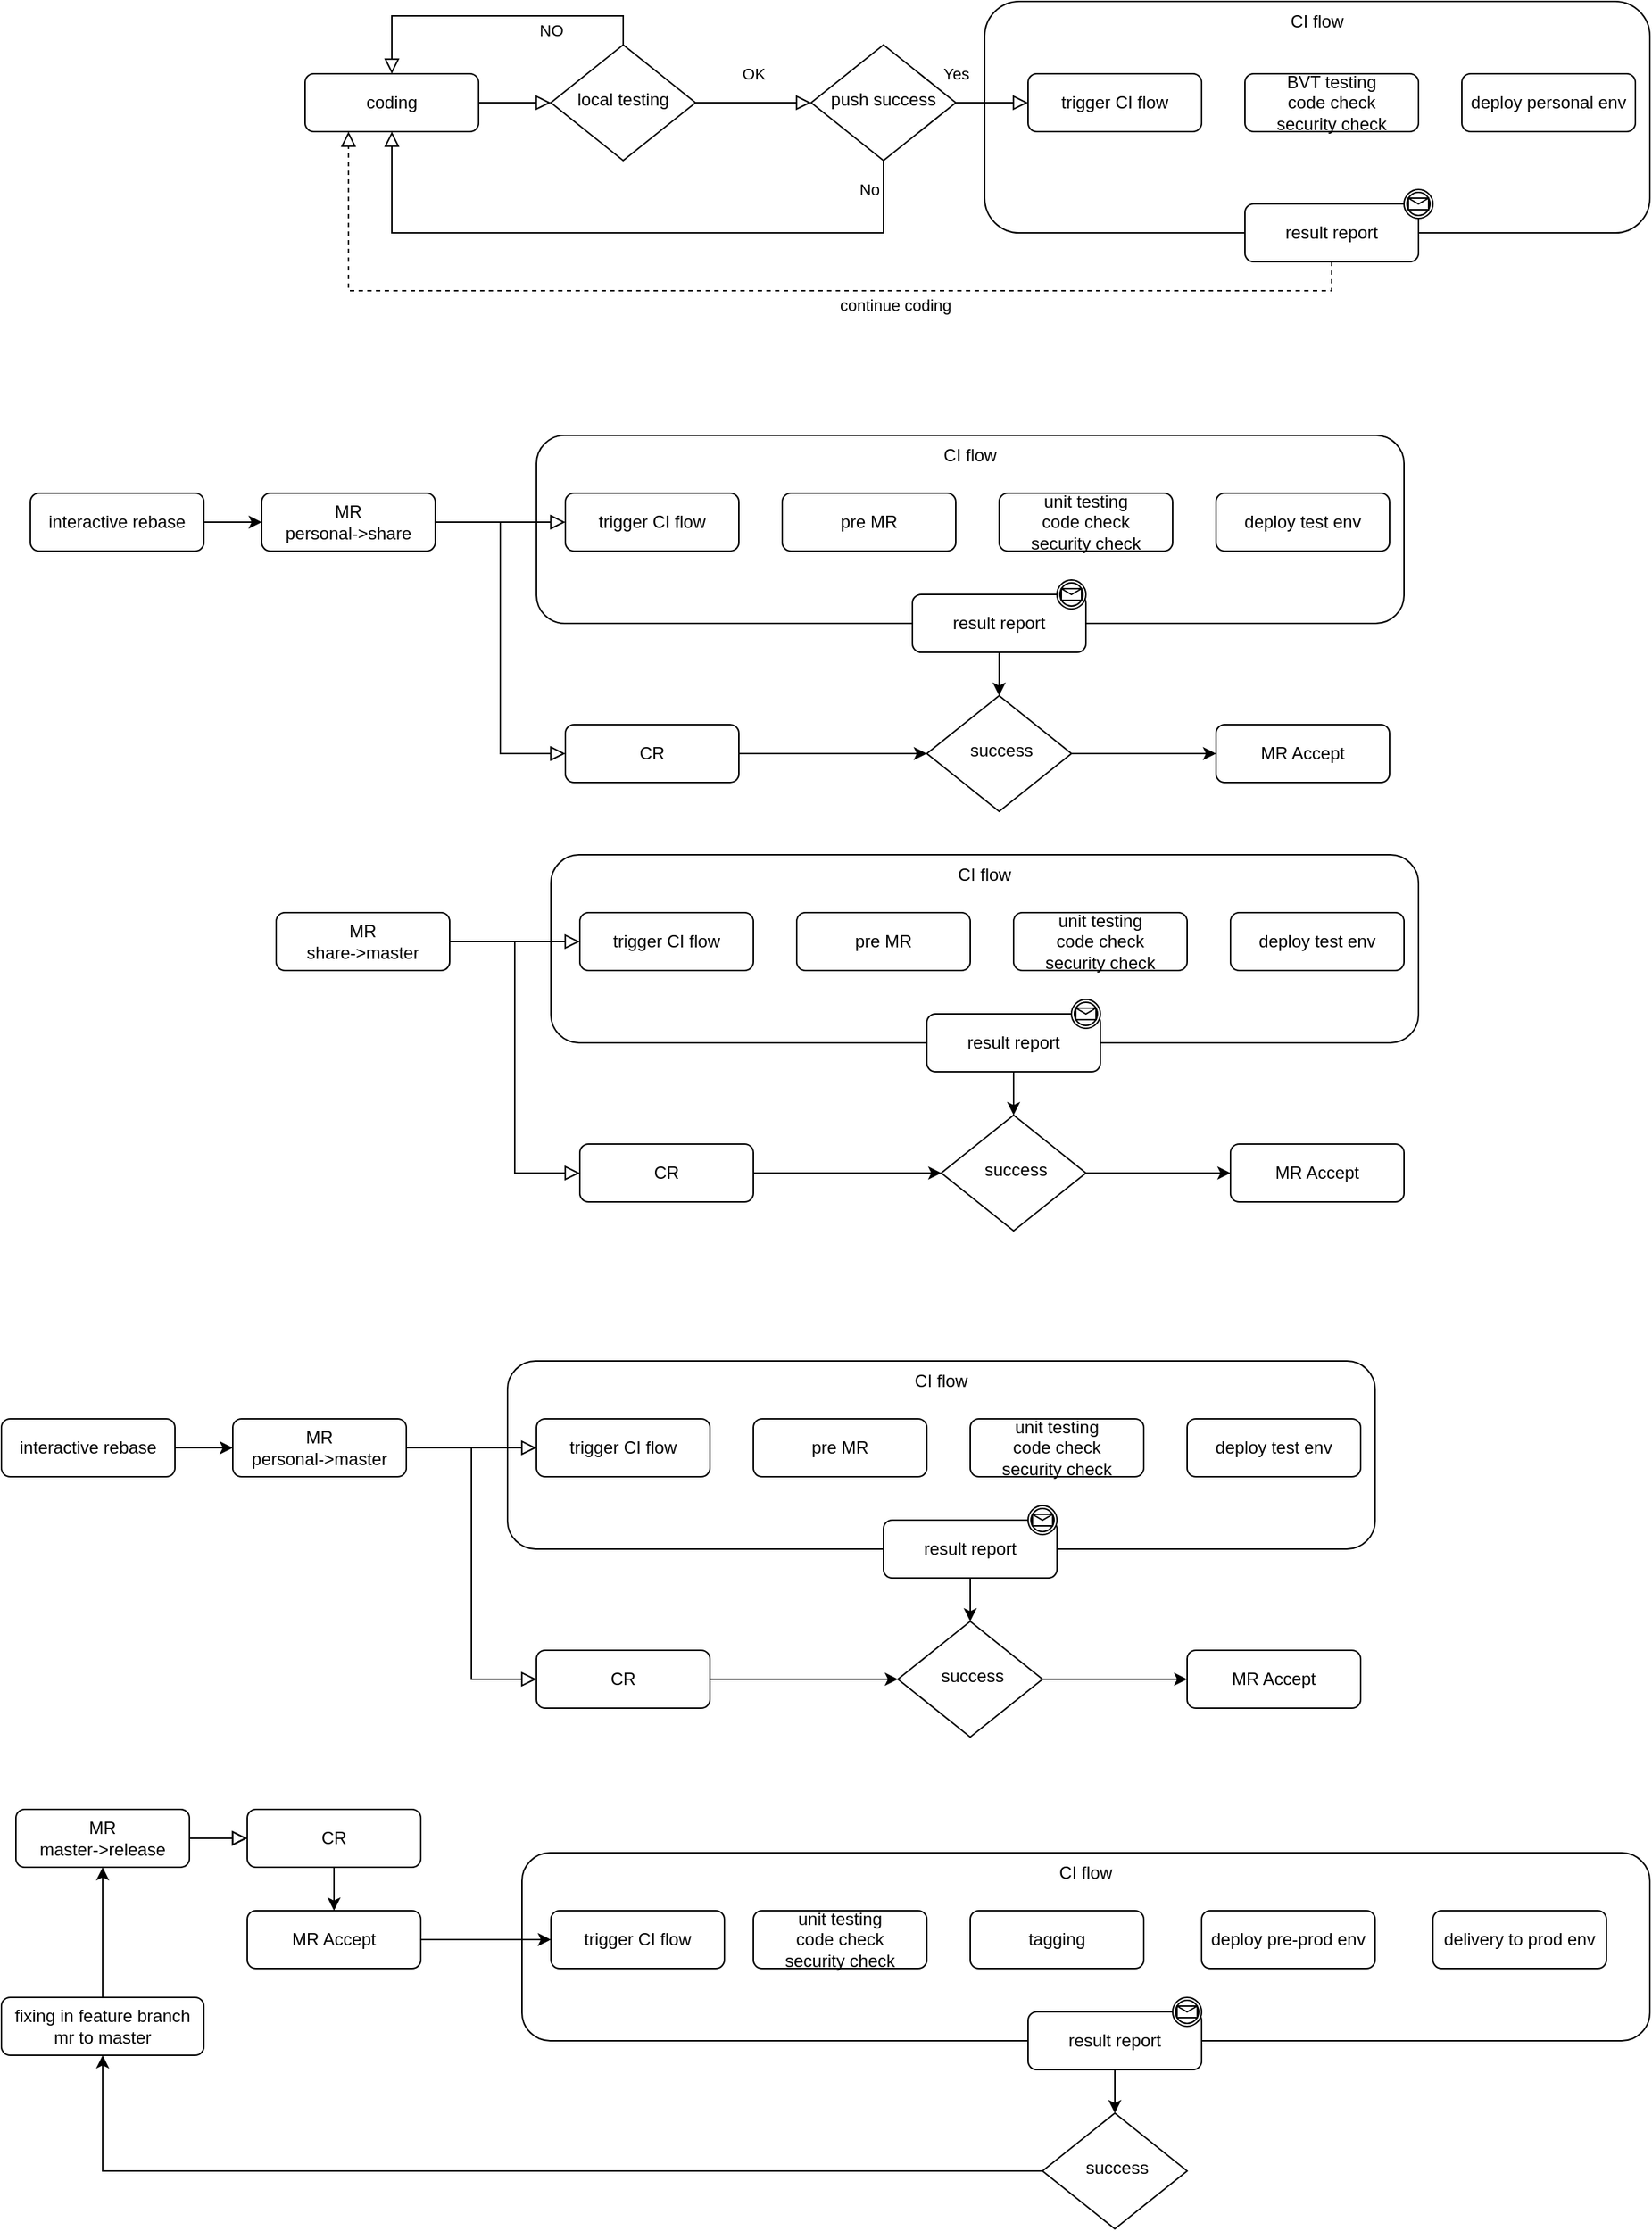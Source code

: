 <mxfile version="13.1.1" type="github" pages="2">
  <diagram id="C5RBs43oDa-KdzZeNtuy" name="Page-1">
    <mxGraphModel dx="2505" dy="872" grid="1" gridSize="10" guides="1" tooltips="1" connect="1" arrows="1" fold="1" page="1" pageScale="1" pageWidth="827" pageHeight="1169" math="0" shadow="0">
      <root>
        <mxCell id="WIyWlLk6GJQsqaUBKTNV-0" />
        <mxCell id="WIyWlLk6GJQsqaUBKTNV-1" parent="WIyWlLk6GJQsqaUBKTNV-0" />
        <mxCell id="t_nzQwryD62VC4QIRHLn-67" value="CI flow" style="html=1;whiteSpace=wrap;rounded=1;dropTarget=0;gradientColor=none;fillColor=none;verticalAlign=top;" vertex="1" parent="WIyWlLk6GJQsqaUBKTNV-1">
          <mxGeometry x="-30" y="1540" width="780" height="130" as="geometry" />
        </mxCell>
        <mxCell id="EYCDA7WUK3Sq9LTmLMJ8-7" value="continue coding" style="edgeStyle=orthogonalEdgeStyle;rounded=0;html=1;jettySize=auto;orthogonalLoop=1;fontSize=11;endArrow=block;endFill=0;endSize=8;strokeWidth=1;shadow=0;labelBackgroundColor=none;entryX=0.25;entryY=1;entryDx=0;entryDy=0;exitX=0.5;exitY=1;exitDx=0;exitDy=0;dashed=1;" parent="WIyWlLk6GJQsqaUBKTNV-1" source="EYCDA7WUK3Sq9LTmLMJ8-6" target="WIyWlLk6GJQsqaUBKTNV-3" edge="1">
          <mxGeometry x="-0.205" y="10" relative="1" as="geometry">
            <mxPoint as="offset" />
            <mxPoint x="50" y="300" as="sourcePoint" />
            <mxPoint x="-110" y="320" as="targetPoint" />
            <Array as="points">
              <mxPoint x="530" y="460" />
              <mxPoint x="-150" y="460" />
            </Array>
          </mxGeometry>
        </mxCell>
        <mxCell id="EYCDA7WUK3Sq9LTmLMJ8-3" value="CI flow" style="html=1;whiteSpace=wrap;rounded=1;dropTarget=0;gradientColor=none;fillColor=none;verticalAlign=top;" parent="WIyWlLk6GJQsqaUBKTNV-1" vertex="1">
          <mxGeometry x="290" y="260" width="460" height="160" as="geometry" />
        </mxCell>
        <mxCell id="WIyWlLk6GJQsqaUBKTNV-2" value="" style="rounded=0;html=1;jettySize=auto;orthogonalLoop=1;fontSize=11;endArrow=block;endFill=0;endSize=8;strokeWidth=1;shadow=0;labelBackgroundColor=none;edgeStyle=orthogonalEdgeStyle;" parent="WIyWlLk6GJQsqaUBKTNV-1" source="WIyWlLk6GJQsqaUBKTNV-3" target="WIyWlLk6GJQsqaUBKTNV-6" edge="1">
          <mxGeometry relative="1" as="geometry" />
        </mxCell>
        <mxCell id="WIyWlLk6GJQsqaUBKTNV-3" value="coding" style="rounded=1;whiteSpace=wrap;html=1;fontSize=12;glass=0;strokeWidth=1;shadow=0;" parent="WIyWlLk6GJQsqaUBKTNV-1" vertex="1">
          <mxGeometry x="-180" y="310" width="120" height="40" as="geometry" />
        </mxCell>
        <mxCell id="WIyWlLk6GJQsqaUBKTNV-4" value="OK" style="rounded=0;html=1;jettySize=auto;orthogonalLoop=1;fontSize=11;endArrow=block;endFill=0;endSize=8;strokeWidth=1;shadow=0;labelBackgroundColor=none;edgeStyle=orthogonalEdgeStyle;" parent="WIyWlLk6GJQsqaUBKTNV-1" source="WIyWlLk6GJQsqaUBKTNV-6" target="WIyWlLk6GJQsqaUBKTNV-10" edge="1">
          <mxGeometry y="20" relative="1" as="geometry">
            <mxPoint as="offset" />
          </mxGeometry>
        </mxCell>
        <mxCell id="WIyWlLk6GJQsqaUBKTNV-5" value="NO" style="edgeStyle=orthogonalEdgeStyle;rounded=0;html=1;jettySize=auto;orthogonalLoop=1;fontSize=11;endArrow=block;endFill=0;endSize=8;strokeWidth=1;shadow=0;labelBackgroundColor=none;entryX=0.5;entryY=0;entryDx=0;entryDy=0;exitX=0.5;exitY=0;exitDx=0;exitDy=0;" parent="WIyWlLk6GJQsqaUBKTNV-1" source="WIyWlLk6GJQsqaUBKTNV-6" target="WIyWlLk6GJQsqaUBKTNV-3" edge="1">
          <mxGeometry x="-0.364" y="10" relative="1" as="geometry">
            <mxPoint as="offset" />
            <mxPoint x="340" y="210" as="targetPoint" />
            <Array as="points">
              <mxPoint x="40" y="270" />
              <mxPoint x="-120" y="270" />
            </Array>
          </mxGeometry>
        </mxCell>
        <mxCell id="WIyWlLk6GJQsqaUBKTNV-6" value="local testing" style="rhombus;whiteSpace=wrap;html=1;shadow=0;fontFamily=Helvetica;fontSize=12;align=center;strokeWidth=1;spacing=6;spacingTop=-4;" parent="WIyWlLk6GJQsqaUBKTNV-1" vertex="1">
          <mxGeometry x="-10" y="290" width="100" height="80" as="geometry" />
        </mxCell>
        <mxCell id="WIyWlLk6GJQsqaUBKTNV-8" value="No" style="rounded=0;html=1;jettySize=auto;orthogonalLoop=1;fontSize=11;endArrow=block;endFill=0;endSize=8;strokeWidth=1;shadow=0;labelBackgroundColor=none;edgeStyle=orthogonalEdgeStyle;" parent="WIyWlLk6GJQsqaUBKTNV-1" source="WIyWlLk6GJQsqaUBKTNV-10" edge="1">
          <mxGeometry x="-0.913" y="-10" relative="1" as="geometry">
            <mxPoint as="offset" />
            <mxPoint x="-120" y="350" as="targetPoint" />
            <Array as="points">
              <mxPoint x="220" y="420" />
              <mxPoint x="-120" y="420" />
            </Array>
          </mxGeometry>
        </mxCell>
        <mxCell id="WIyWlLk6GJQsqaUBKTNV-9" value="Yes" style="edgeStyle=orthogonalEdgeStyle;rounded=0;html=1;jettySize=auto;orthogonalLoop=1;fontSize=11;endArrow=block;endFill=0;endSize=8;strokeWidth=1;shadow=0;labelBackgroundColor=none;" parent="WIyWlLk6GJQsqaUBKTNV-1" source="WIyWlLk6GJQsqaUBKTNV-10" target="WIyWlLk6GJQsqaUBKTNV-12" edge="1">
          <mxGeometry x="-1" y="20" relative="1" as="geometry">
            <mxPoint as="offset" />
          </mxGeometry>
        </mxCell>
        <mxCell id="WIyWlLk6GJQsqaUBKTNV-10" value="push success" style="rhombus;whiteSpace=wrap;html=1;shadow=0;fontFamily=Helvetica;fontSize=12;align=center;strokeWidth=1;spacing=6;spacingTop=-4;" parent="WIyWlLk6GJQsqaUBKTNV-1" vertex="1">
          <mxGeometry x="170" y="290" width="100" height="80" as="geometry" />
        </mxCell>
        <mxCell id="WIyWlLk6GJQsqaUBKTNV-12" value="trigger CI flow" style="rounded=1;whiteSpace=wrap;html=1;fontSize=12;glass=0;strokeWidth=1;shadow=0;" parent="WIyWlLk6GJQsqaUBKTNV-1" vertex="1">
          <mxGeometry x="320" y="310" width="120" height="40" as="geometry" />
        </mxCell>
        <mxCell id="EYCDA7WUK3Sq9LTmLMJ8-1" value="BVT testing&lt;br&gt;code check&lt;br&gt;security check" style="rounded=1;whiteSpace=wrap;html=1;fontSize=12;glass=0;strokeWidth=1;shadow=0;" parent="WIyWlLk6GJQsqaUBKTNV-1" vertex="1">
          <mxGeometry x="470" y="310" width="120" height="40" as="geometry" />
        </mxCell>
        <mxCell id="EYCDA7WUK3Sq9LTmLMJ8-2" value="deploy personal env" style="rounded=1;whiteSpace=wrap;html=1;fontSize=12;glass=0;strokeWidth=1;shadow=0;" parent="WIyWlLk6GJQsqaUBKTNV-1" vertex="1">
          <mxGeometry x="620" y="310" width="120" height="40" as="geometry" />
        </mxCell>
        <mxCell id="EYCDA7WUK3Sq9LTmLMJ8-6" value="result report" style="rounded=1;whiteSpace=wrap;html=1;fontSize=12;glass=0;strokeWidth=1;shadow=0;" parent="WIyWlLk6GJQsqaUBKTNV-1" vertex="1">
          <mxGeometry x="470" y="400" width="120" height="40" as="geometry" />
        </mxCell>
        <mxCell id="t_nzQwryD62VC4QIRHLn-0" value="MR&lt;br&gt;personal-&amp;gt;master" style="rounded=1;whiteSpace=wrap;html=1;fontSize=12;glass=0;strokeWidth=1;shadow=0;" vertex="1" parent="WIyWlLk6GJQsqaUBKTNV-1">
          <mxGeometry x="-230" y="1240" width="120" height="40" as="geometry" />
        </mxCell>
        <mxCell id="t_nzQwryD62VC4QIRHLn-42" style="edgeStyle=orthogonalEdgeStyle;rounded=0;orthogonalLoop=1;jettySize=auto;html=1;" edge="1" parent="WIyWlLk6GJQsqaUBKTNV-1" source="t_nzQwryD62VC4QIRHLn-1" target="t_nzQwryD62VC4QIRHLn-39">
          <mxGeometry relative="1" as="geometry" />
        </mxCell>
        <mxCell id="t_nzQwryD62VC4QIRHLn-1" value="CR" style="rounded=1;whiteSpace=wrap;html=1;fontSize=12;glass=0;strokeWidth=1;shadow=0;" vertex="1" parent="WIyWlLk6GJQsqaUBKTNV-1">
          <mxGeometry x="-20" y="1400" width="120" height="40" as="geometry" />
        </mxCell>
        <mxCell id="t_nzQwryD62VC4QIRHLn-2" value="trigger CI flow" style="rounded=1;whiteSpace=wrap;html=1;fontSize=12;glass=0;strokeWidth=1;shadow=0;" vertex="1" parent="WIyWlLk6GJQsqaUBKTNV-1">
          <mxGeometry x="-20" y="1240" width="120" height="40" as="geometry" />
        </mxCell>
        <mxCell id="t_nzQwryD62VC4QIRHLn-3" value="pre MR" style="rounded=1;whiteSpace=wrap;html=1;fontSize=12;glass=0;strokeWidth=1;shadow=0;" vertex="1" parent="WIyWlLk6GJQsqaUBKTNV-1">
          <mxGeometry x="130" y="1240" width="120" height="40" as="geometry" />
        </mxCell>
        <mxCell id="t_nzQwryD62VC4QIRHLn-4" value="unit testing&lt;br&gt;code check&lt;br&gt;security check" style="rounded=1;whiteSpace=wrap;html=1;fontSize=12;glass=0;strokeWidth=1;shadow=0;" vertex="1" parent="WIyWlLk6GJQsqaUBKTNV-1">
          <mxGeometry x="280" y="1240" width="120" height="40" as="geometry" />
        </mxCell>
        <mxCell id="t_nzQwryD62VC4QIRHLn-5" value="deploy test env" style="rounded=1;whiteSpace=wrap;html=1;fontSize=12;glass=0;strokeWidth=1;shadow=0;" vertex="1" parent="WIyWlLk6GJQsqaUBKTNV-1">
          <mxGeometry x="430" y="1240" width="120" height="40" as="geometry" />
        </mxCell>
        <mxCell id="t_nzQwryD62VC4QIRHLn-7" value="CI flow" style="html=1;whiteSpace=wrap;rounded=1;dropTarget=0;gradientColor=none;fillColor=none;verticalAlign=top;" vertex="1" parent="WIyWlLk6GJQsqaUBKTNV-1">
          <mxGeometry x="-40" y="1200" width="600" height="130" as="geometry" />
        </mxCell>
        <mxCell id="t_nzQwryD62VC4QIRHLn-43" style="edgeStyle=orthogonalEdgeStyle;rounded=0;orthogonalLoop=1;jettySize=auto;html=1;" edge="1" parent="WIyWlLk6GJQsqaUBKTNV-1" source="t_nzQwryD62VC4QIRHLn-6" target="t_nzQwryD62VC4QIRHLn-39">
          <mxGeometry relative="1" as="geometry" />
        </mxCell>
        <mxCell id="t_nzQwryD62VC4QIRHLn-6" value="result report" style="rounded=1;whiteSpace=wrap;html=1;fontSize=12;glass=0;strokeWidth=1;shadow=0;" vertex="1" parent="WIyWlLk6GJQsqaUBKTNV-1">
          <mxGeometry x="220" y="1310" width="120" height="40" as="geometry" />
        </mxCell>
        <mxCell id="t_nzQwryD62VC4QIRHLn-9" value="" style="rounded=0;html=1;jettySize=auto;orthogonalLoop=1;fontSize=11;endArrow=block;endFill=0;endSize=8;strokeWidth=1;shadow=0;labelBackgroundColor=none;edgeStyle=orthogonalEdgeStyle;entryX=0;entryY=0.5;entryDx=0;entryDy=0;exitX=1;exitY=0.5;exitDx=0;exitDy=0;" edge="1" parent="WIyWlLk6GJQsqaUBKTNV-1" source="t_nzQwryD62VC4QIRHLn-0" target="t_nzQwryD62VC4QIRHLn-1">
          <mxGeometry relative="1" as="geometry">
            <mxPoint x="-50" y="950" as="sourcePoint" />
            <mxPoint y="950" as="targetPoint" />
          </mxGeometry>
        </mxCell>
        <mxCell id="t_nzQwryD62VC4QIRHLn-10" value="" style="rounded=0;html=1;jettySize=auto;orthogonalLoop=1;fontSize=11;endArrow=block;endFill=0;endSize=8;strokeWidth=1;shadow=0;labelBackgroundColor=none;edgeStyle=orthogonalEdgeStyle;exitX=1;exitY=0.5;exitDx=0;exitDy=0;" edge="1" parent="WIyWlLk6GJQsqaUBKTNV-1" source="t_nzQwryD62VC4QIRHLn-0">
          <mxGeometry relative="1" as="geometry">
            <mxPoint x="-100" y="1270" as="sourcePoint" />
            <mxPoint x="-20" y="1260" as="targetPoint" />
          </mxGeometry>
        </mxCell>
        <mxCell id="t_nzQwryD62VC4QIRHLn-12" value="" style="shape=mxgraph.bpmn.shape;html=1;verticalLabelPosition=bottom;labelBackgroundColor=#ffffff;verticalAlign=top;align=center;perimeter=ellipsePerimeter;outlineConnect=0;outline=catching;symbol=message;" vertex="1" parent="WIyWlLk6GJQsqaUBKTNV-1">
          <mxGeometry x="580" y="390" width="20" height="20" as="geometry" />
        </mxCell>
        <mxCell id="t_nzQwryD62VC4QIRHLn-13" value="" style="shape=mxgraph.bpmn.shape;html=1;verticalLabelPosition=bottom;labelBackgroundColor=#ffffff;verticalAlign=top;align=center;perimeter=ellipsePerimeter;outlineConnect=0;outline=catching;symbol=message;" vertex="1" parent="WIyWlLk6GJQsqaUBKTNV-1">
          <mxGeometry x="320" y="1300" width="20" height="20" as="geometry" />
        </mxCell>
        <mxCell id="t_nzQwryD62VC4QIRHLn-38" value="MR Accept" style="rounded=1;whiteSpace=wrap;html=1;fontSize=12;glass=0;strokeWidth=1;shadow=0;" vertex="1" parent="WIyWlLk6GJQsqaUBKTNV-1">
          <mxGeometry x="430" y="1400" width="120" height="40" as="geometry" />
        </mxCell>
        <mxCell id="t_nzQwryD62VC4QIRHLn-41" value="" style="edgeStyle=orthogonalEdgeStyle;rounded=0;orthogonalLoop=1;jettySize=auto;html=1;entryX=0;entryY=0.5;entryDx=0;entryDy=0;" edge="1" parent="WIyWlLk6GJQsqaUBKTNV-1" source="t_nzQwryD62VC4QIRHLn-39" target="t_nzQwryD62VC4QIRHLn-38">
          <mxGeometry relative="1" as="geometry">
            <mxPoint x="150" y="1420" as="targetPoint" />
          </mxGeometry>
        </mxCell>
        <mxCell id="t_nzQwryD62VC4QIRHLn-39" value="&amp;nbsp;success" style="rhombus;whiteSpace=wrap;html=1;shadow=0;fontFamily=Helvetica;fontSize=12;align=center;strokeWidth=1;spacing=6;spacingTop=-4;" vertex="1" parent="WIyWlLk6GJQsqaUBKTNV-1">
          <mxGeometry x="230" y="1380" width="100" height="80" as="geometry" />
        </mxCell>
        <mxCell id="t_nzQwryD62VC4QIRHLn-60" value="MR&lt;br&gt;master-&amp;gt;release" style="rounded=1;whiteSpace=wrap;html=1;fontSize=12;glass=0;strokeWidth=1;shadow=0;" vertex="1" parent="WIyWlLk6GJQsqaUBKTNV-1">
          <mxGeometry x="-380" y="1510" width="120" height="40" as="geometry" />
        </mxCell>
        <mxCell id="t_nzQwryD62VC4QIRHLn-63" value="trigger CI flow" style="rounded=1;whiteSpace=wrap;html=1;fontSize=12;glass=0;strokeWidth=1;shadow=0;" vertex="1" parent="WIyWlLk6GJQsqaUBKTNV-1">
          <mxGeometry x="-10" y="1580" width="120" height="40" as="geometry" />
        </mxCell>
        <mxCell id="t_nzQwryD62VC4QIRHLn-65" value="unit testing&lt;br&gt;code check&lt;br&gt;security check" style="rounded=1;whiteSpace=wrap;html=1;fontSize=12;glass=0;strokeWidth=1;shadow=0;" vertex="1" parent="WIyWlLk6GJQsqaUBKTNV-1">
          <mxGeometry x="130" y="1580" width="120" height="40" as="geometry" />
        </mxCell>
        <mxCell id="t_nzQwryD62VC4QIRHLn-66" value="deploy pre-prod env" style="rounded=1;whiteSpace=wrap;html=1;fontSize=12;glass=0;strokeWidth=1;shadow=0;" vertex="1" parent="WIyWlLk6GJQsqaUBKTNV-1">
          <mxGeometry x="440" y="1580" width="120" height="40" as="geometry" />
        </mxCell>
        <mxCell id="t_nzQwryD62VC4QIRHLn-68" style="edgeStyle=orthogonalEdgeStyle;rounded=0;orthogonalLoop=1;jettySize=auto;html=1;" edge="1" parent="WIyWlLk6GJQsqaUBKTNV-1" source="t_nzQwryD62VC4QIRHLn-69" target="t_nzQwryD62VC4QIRHLn-75">
          <mxGeometry relative="1" as="geometry" />
        </mxCell>
        <mxCell id="t_nzQwryD62VC4QIRHLn-69" value="result report" style="rounded=1;whiteSpace=wrap;html=1;fontSize=12;glass=0;strokeWidth=1;shadow=0;" vertex="1" parent="WIyWlLk6GJQsqaUBKTNV-1">
          <mxGeometry x="320" y="1650" width="120" height="40" as="geometry" />
        </mxCell>
        <mxCell id="t_nzQwryD62VC4QIRHLn-70" value="" style="rounded=0;html=1;jettySize=auto;orthogonalLoop=1;fontSize=11;endArrow=block;endFill=0;endSize=8;strokeWidth=1;shadow=0;labelBackgroundColor=none;edgeStyle=orthogonalEdgeStyle;entryX=0;entryY=0.5;entryDx=0;entryDy=0;exitX=1;exitY=0.5;exitDx=0;exitDy=0;" edge="1" parent="WIyWlLk6GJQsqaUBKTNV-1" source="t_nzQwryD62VC4QIRHLn-60" target="t_nzQwryD62VC4QIRHLn-62">
          <mxGeometry relative="1" as="geometry">
            <mxPoint x="-30" y="1220" as="sourcePoint" />
            <mxPoint x="20" y="1220" as="targetPoint" />
          </mxGeometry>
        </mxCell>
        <mxCell id="t_nzQwryD62VC4QIRHLn-72" value="" style="shape=mxgraph.bpmn.shape;html=1;verticalLabelPosition=bottom;labelBackgroundColor=#ffffff;verticalAlign=top;align=center;perimeter=ellipsePerimeter;outlineConnect=0;outline=catching;symbol=message;" vertex="1" parent="WIyWlLk6GJQsqaUBKTNV-1">
          <mxGeometry x="420" y="1640" width="20" height="20" as="geometry" />
        </mxCell>
        <mxCell id="t_nzQwryD62VC4QIRHLn-81" style="edgeStyle=orthogonalEdgeStyle;rounded=0;orthogonalLoop=1;jettySize=auto;html=1;exitX=0;exitY=0.5;exitDx=0;exitDy=0;entryX=0.5;entryY=1;entryDx=0;entryDy=0;" edge="1" parent="WIyWlLk6GJQsqaUBKTNV-1" source="t_nzQwryD62VC4QIRHLn-75" target="t_nzQwryD62VC4QIRHLn-129">
          <mxGeometry relative="1" as="geometry">
            <mxPoint x="440" y="1760" as="targetPoint" />
          </mxGeometry>
        </mxCell>
        <mxCell id="t_nzQwryD62VC4QIRHLn-75" value="&amp;nbsp;success" style="rhombus;whiteSpace=wrap;html=1;shadow=0;fontFamily=Helvetica;fontSize=12;align=center;strokeWidth=1;spacing=6;spacingTop=-4;" vertex="1" parent="WIyWlLk6GJQsqaUBKTNV-1">
          <mxGeometry x="330" y="1720" width="100" height="80" as="geometry" />
        </mxCell>
        <mxCell id="t_nzQwryD62VC4QIRHLn-80" style="edgeStyle=orthogonalEdgeStyle;rounded=0;orthogonalLoop=1;jettySize=auto;html=1;" edge="1" parent="WIyWlLk6GJQsqaUBKTNV-1" source="t_nzQwryD62VC4QIRHLn-78" target="t_nzQwryD62VC4QIRHLn-0">
          <mxGeometry relative="1" as="geometry" />
        </mxCell>
        <mxCell id="t_nzQwryD62VC4QIRHLn-78" value="interactive rebase" style="rounded=1;whiteSpace=wrap;html=1;fontSize=12;glass=0;strokeWidth=1;shadow=0;" vertex="1" parent="WIyWlLk6GJQsqaUBKTNV-1">
          <mxGeometry x="-390" y="1240" width="120" height="40" as="geometry" />
        </mxCell>
        <mxCell id="t_nzQwryD62VC4QIRHLn-82" value="MR&lt;br&gt;personal-&amp;gt;share" style="rounded=1;whiteSpace=wrap;html=1;fontSize=12;glass=0;strokeWidth=1;shadow=0;" vertex="1" parent="WIyWlLk6GJQsqaUBKTNV-1">
          <mxGeometry x="-210" y="600" width="120" height="40" as="geometry" />
        </mxCell>
        <mxCell id="t_nzQwryD62VC4QIRHLn-83" style="edgeStyle=orthogonalEdgeStyle;rounded=0;orthogonalLoop=1;jettySize=auto;html=1;" edge="1" parent="WIyWlLk6GJQsqaUBKTNV-1" source="t_nzQwryD62VC4QIRHLn-84" target="t_nzQwryD62VC4QIRHLn-97">
          <mxGeometry relative="1" as="geometry" />
        </mxCell>
        <mxCell id="t_nzQwryD62VC4QIRHLn-84" value="CR" style="rounded=1;whiteSpace=wrap;html=1;fontSize=12;glass=0;strokeWidth=1;shadow=0;" vertex="1" parent="WIyWlLk6GJQsqaUBKTNV-1">
          <mxGeometry y="760" width="120" height="40" as="geometry" />
        </mxCell>
        <mxCell id="t_nzQwryD62VC4QIRHLn-85" value="trigger CI flow" style="rounded=1;whiteSpace=wrap;html=1;fontSize=12;glass=0;strokeWidth=1;shadow=0;" vertex="1" parent="WIyWlLk6GJQsqaUBKTNV-1">
          <mxGeometry y="600" width="120" height="40" as="geometry" />
        </mxCell>
        <mxCell id="t_nzQwryD62VC4QIRHLn-86" value="pre MR" style="rounded=1;whiteSpace=wrap;html=1;fontSize=12;glass=0;strokeWidth=1;shadow=0;" vertex="1" parent="WIyWlLk6GJQsqaUBKTNV-1">
          <mxGeometry x="150" y="600" width="120" height="40" as="geometry" />
        </mxCell>
        <mxCell id="t_nzQwryD62VC4QIRHLn-87" value="unit testing&lt;br&gt;code check&lt;br&gt;security check" style="rounded=1;whiteSpace=wrap;html=1;fontSize=12;glass=0;strokeWidth=1;shadow=0;" vertex="1" parent="WIyWlLk6GJQsqaUBKTNV-1">
          <mxGeometry x="300" y="600" width="120" height="40" as="geometry" />
        </mxCell>
        <mxCell id="t_nzQwryD62VC4QIRHLn-88" value="deploy test env" style="rounded=1;whiteSpace=wrap;html=1;fontSize=12;glass=0;strokeWidth=1;shadow=0;" vertex="1" parent="WIyWlLk6GJQsqaUBKTNV-1">
          <mxGeometry x="450" y="600" width="120" height="40" as="geometry" />
        </mxCell>
        <mxCell id="t_nzQwryD62VC4QIRHLn-89" value="CI flow" style="html=1;whiteSpace=wrap;rounded=1;dropTarget=0;gradientColor=none;fillColor=none;verticalAlign=top;" vertex="1" parent="WIyWlLk6GJQsqaUBKTNV-1">
          <mxGeometry x="-20" y="560" width="600" height="130" as="geometry" />
        </mxCell>
        <mxCell id="t_nzQwryD62VC4QIRHLn-90" style="edgeStyle=orthogonalEdgeStyle;rounded=0;orthogonalLoop=1;jettySize=auto;html=1;" edge="1" parent="WIyWlLk6GJQsqaUBKTNV-1" source="t_nzQwryD62VC4QIRHLn-91" target="t_nzQwryD62VC4QIRHLn-97">
          <mxGeometry relative="1" as="geometry" />
        </mxCell>
        <mxCell id="t_nzQwryD62VC4QIRHLn-91" value="result report" style="rounded=1;whiteSpace=wrap;html=1;fontSize=12;glass=0;strokeWidth=1;shadow=0;" vertex="1" parent="WIyWlLk6GJQsqaUBKTNV-1">
          <mxGeometry x="240" y="670" width="120" height="40" as="geometry" />
        </mxCell>
        <mxCell id="t_nzQwryD62VC4QIRHLn-92" value="" style="rounded=0;html=1;jettySize=auto;orthogonalLoop=1;fontSize=11;endArrow=block;endFill=0;endSize=8;strokeWidth=1;shadow=0;labelBackgroundColor=none;edgeStyle=orthogonalEdgeStyle;entryX=0;entryY=0.5;entryDx=0;entryDy=0;exitX=1;exitY=0.5;exitDx=0;exitDy=0;" edge="1" parent="WIyWlLk6GJQsqaUBKTNV-1" source="t_nzQwryD62VC4QIRHLn-82" target="t_nzQwryD62VC4QIRHLn-84">
          <mxGeometry relative="1" as="geometry">
            <mxPoint x="-30" y="310" as="sourcePoint" />
            <mxPoint x="20" y="310" as="targetPoint" />
          </mxGeometry>
        </mxCell>
        <mxCell id="t_nzQwryD62VC4QIRHLn-93" value="" style="rounded=0;html=1;jettySize=auto;orthogonalLoop=1;fontSize=11;endArrow=block;endFill=0;endSize=8;strokeWidth=1;shadow=0;labelBackgroundColor=none;edgeStyle=orthogonalEdgeStyle;exitX=1;exitY=0.5;exitDx=0;exitDy=0;" edge="1" parent="WIyWlLk6GJQsqaUBKTNV-1" source="t_nzQwryD62VC4QIRHLn-82">
          <mxGeometry relative="1" as="geometry">
            <mxPoint x="-80" y="630" as="sourcePoint" />
            <mxPoint y="620" as="targetPoint" />
          </mxGeometry>
        </mxCell>
        <mxCell id="t_nzQwryD62VC4QIRHLn-94" value="" style="shape=mxgraph.bpmn.shape;html=1;verticalLabelPosition=bottom;labelBackgroundColor=#ffffff;verticalAlign=top;align=center;perimeter=ellipsePerimeter;outlineConnect=0;outline=catching;symbol=message;" vertex="1" parent="WIyWlLk6GJQsqaUBKTNV-1">
          <mxGeometry x="340" y="660" width="20" height="20" as="geometry" />
        </mxCell>
        <mxCell id="t_nzQwryD62VC4QIRHLn-95" value="MR Accept" style="rounded=1;whiteSpace=wrap;html=1;fontSize=12;glass=0;strokeWidth=1;shadow=0;" vertex="1" parent="WIyWlLk6GJQsqaUBKTNV-1">
          <mxGeometry x="450" y="760" width="120" height="40" as="geometry" />
        </mxCell>
        <mxCell id="t_nzQwryD62VC4QIRHLn-96" value="" style="edgeStyle=orthogonalEdgeStyle;rounded=0;orthogonalLoop=1;jettySize=auto;html=1;entryX=0;entryY=0.5;entryDx=0;entryDy=0;" edge="1" parent="WIyWlLk6GJQsqaUBKTNV-1" source="t_nzQwryD62VC4QIRHLn-97" target="t_nzQwryD62VC4QIRHLn-95">
          <mxGeometry relative="1" as="geometry">
            <mxPoint x="170" y="780" as="targetPoint" />
          </mxGeometry>
        </mxCell>
        <mxCell id="t_nzQwryD62VC4QIRHLn-97" value="&amp;nbsp;success" style="rhombus;whiteSpace=wrap;html=1;shadow=0;fontFamily=Helvetica;fontSize=12;align=center;strokeWidth=1;spacing=6;spacingTop=-4;" vertex="1" parent="WIyWlLk6GJQsqaUBKTNV-1">
          <mxGeometry x="250" y="740" width="100" height="80" as="geometry" />
        </mxCell>
        <mxCell id="t_nzQwryD62VC4QIRHLn-98" style="edgeStyle=orthogonalEdgeStyle;rounded=0;orthogonalLoop=1;jettySize=auto;html=1;" edge="1" parent="WIyWlLk6GJQsqaUBKTNV-1" source="t_nzQwryD62VC4QIRHLn-99" target="t_nzQwryD62VC4QIRHLn-82">
          <mxGeometry relative="1" as="geometry" />
        </mxCell>
        <mxCell id="t_nzQwryD62VC4QIRHLn-99" value="interactive rebase" style="rounded=1;whiteSpace=wrap;html=1;fontSize=12;glass=0;strokeWidth=1;shadow=0;" vertex="1" parent="WIyWlLk6GJQsqaUBKTNV-1">
          <mxGeometry x="-370" y="600" width="120" height="40" as="geometry" />
        </mxCell>
        <mxCell id="t_nzQwryD62VC4QIRHLn-100" value="MR&lt;br&gt;share-&amp;gt;master" style="rounded=1;whiteSpace=wrap;html=1;fontSize=12;glass=0;strokeWidth=1;shadow=0;" vertex="1" parent="WIyWlLk6GJQsqaUBKTNV-1">
          <mxGeometry x="-200" y="890" width="120" height="40" as="geometry" />
        </mxCell>
        <mxCell id="t_nzQwryD62VC4QIRHLn-101" style="edgeStyle=orthogonalEdgeStyle;rounded=0;orthogonalLoop=1;jettySize=auto;html=1;" edge="1" parent="WIyWlLk6GJQsqaUBKTNV-1" source="t_nzQwryD62VC4QIRHLn-102" target="t_nzQwryD62VC4QIRHLn-115">
          <mxGeometry relative="1" as="geometry" />
        </mxCell>
        <mxCell id="t_nzQwryD62VC4QIRHLn-102" value="CR" style="rounded=1;whiteSpace=wrap;html=1;fontSize=12;glass=0;strokeWidth=1;shadow=0;" vertex="1" parent="WIyWlLk6GJQsqaUBKTNV-1">
          <mxGeometry x="10" y="1050" width="120" height="40" as="geometry" />
        </mxCell>
        <mxCell id="t_nzQwryD62VC4QIRHLn-103" value="trigger CI flow" style="rounded=1;whiteSpace=wrap;html=1;fontSize=12;glass=0;strokeWidth=1;shadow=0;" vertex="1" parent="WIyWlLk6GJQsqaUBKTNV-1">
          <mxGeometry x="10" y="890" width="120" height="40" as="geometry" />
        </mxCell>
        <mxCell id="t_nzQwryD62VC4QIRHLn-104" value="pre MR" style="rounded=1;whiteSpace=wrap;html=1;fontSize=12;glass=0;strokeWidth=1;shadow=0;" vertex="1" parent="WIyWlLk6GJQsqaUBKTNV-1">
          <mxGeometry x="160" y="890" width="120" height="40" as="geometry" />
        </mxCell>
        <mxCell id="t_nzQwryD62VC4QIRHLn-105" value="unit testing&lt;br&gt;code check&lt;br&gt;security check" style="rounded=1;whiteSpace=wrap;html=1;fontSize=12;glass=0;strokeWidth=1;shadow=0;" vertex="1" parent="WIyWlLk6GJQsqaUBKTNV-1">
          <mxGeometry x="310" y="890" width="120" height="40" as="geometry" />
        </mxCell>
        <mxCell id="t_nzQwryD62VC4QIRHLn-106" value="deploy test env" style="rounded=1;whiteSpace=wrap;html=1;fontSize=12;glass=0;strokeWidth=1;shadow=0;" vertex="1" parent="WIyWlLk6GJQsqaUBKTNV-1">
          <mxGeometry x="460" y="890" width="120" height="40" as="geometry" />
        </mxCell>
        <mxCell id="t_nzQwryD62VC4QIRHLn-107" value="CI flow" style="html=1;whiteSpace=wrap;rounded=1;dropTarget=0;gradientColor=none;fillColor=none;verticalAlign=top;" vertex="1" parent="WIyWlLk6GJQsqaUBKTNV-1">
          <mxGeometry x="-10" y="850" width="600" height="130" as="geometry" />
        </mxCell>
        <mxCell id="t_nzQwryD62VC4QIRHLn-108" style="edgeStyle=orthogonalEdgeStyle;rounded=0;orthogonalLoop=1;jettySize=auto;html=1;" edge="1" parent="WIyWlLk6GJQsqaUBKTNV-1" source="t_nzQwryD62VC4QIRHLn-109" target="t_nzQwryD62VC4QIRHLn-115">
          <mxGeometry relative="1" as="geometry" />
        </mxCell>
        <mxCell id="t_nzQwryD62VC4QIRHLn-109" value="result report" style="rounded=1;whiteSpace=wrap;html=1;fontSize=12;glass=0;strokeWidth=1;shadow=0;" vertex="1" parent="WIyWlLk6GJQsqaUBKTNV-1">
          <mxGeometry x="250" y="960" width="120" height="40" as="geometry" />
        </mxCell>
        <mxCell id="t_nzQwryD62VC4QIRHLn-110" value="" style="rounded=0;html=1;jettySize=auto;orthogonalLoop=1;fontSize=11;endArrow=block;endFill=0;endSize=8;strokeWidth=1;shadow=0;labelBackgroundColor=none;edgeStyle=orthogonalEdgeStyle;entryX=0;entryY=0.5;entryDx=0;entryDy=0;exitX=1;exitY=0.5;exitDx=0;exitDy=0;" edge="1" parent="WIyWlLk6GJQsqaUBKTNV-1" source="t_nzQwryD62VC4QIRHLn-100" target="t_nzQwryD62VC4QIRHLn-102">
          <mxGeometry relative="1" as="geometry">
            <mxPoint x="-20" y="600" as="sourcePoint" />
            <mxPoint x="30" y="600" as="targetPoint" />
          </mxGeometry>
        </mxCell>
        <mxCell id="t_nzQwryD62VC4QIRHLn-111" value="" style="rounded=0;html=1;jettySize=auto;orthogonalLoop=1;fontSize=11;endArrow=block;endFill=0;endSize=8;strokeWidth=1;shadow=0;labelBackgroundColor=none;edgeStyle=orthogonalEdgeStyle;exitX=1;exitY=0.5;exitDx=0;exitDy=0;" edge="1" parent="WIyWlLk6GJQsqaUBKTNV-1" source="t_nzQwryD62VC4QIRHLn-100">
          <mxGeometry relative="1" as="geometry">
            <mxPoint x="-70" y="920" as="sourcePoint" />
            <mxPoint x="10" y="910" as="targetPoint" />
          </mxGeometry>
        </mxCell>
        <mxCell id="t_nzQwryD62VC4QIRHLn-112" value="" style="shape=mxgraph.bpmn.shape;html=1;verticalLabelPosition=bottom;labelBackgroundColor=#ffffff;verticalAlign=top;align=center;perimeter=ellipsePerimeter;outlineConnect=0;outline=catching;symbol=message;" vertex="1" parent="WIyWlLk6GJQsqaUBKTNV-1">
          <mxGeometry x="350" y="950" width="20" height="20" as="geometry" />
        </mxCell>
        <mxCell id="t_nzQwryD62VC4QIRHLn-113" value="MR Accept" style="rounded=1;whiteSpace=wrap;html=1;fontSize=12;glass=0;strokeWidth=1;shadow=0;" vertex="1" parent="WIyWlLk6GJQsqaUBKTNV-1">
          <mxGeometry x="460" y="1050" width="120" height="40" as="geometry" />
        </mxCell>
        <mxCell id="t_nzQwryD62VC4QIRHLn-114" value="" style="edgeStyle=orthogonalEdgeStyle;rounded=0;orthogonalLoop=1;jettySize=auto;html=1;entryX=0;entryY=0.5;entryDx=0;entryDy=0;" edge="1" parent="WIyWlLk6GJQsqaUBKTNV-1" source="t_nzQwryD62VC4QIRHLn-115" target="t_nzQwryD62VC4QIRHLn-113">
          <mxGeometry relative="1" as="geometry">
            <mxPoint x="180" y="1070" as="targetPoint" />
          </mxGeometry>
        </mxCell>
        <mxCell id="t_nzQwryD62VC4QIRHLn-115" value="&amp;nbsp;success" style="rhombus;whiteSpace=wrap;html=1;shadow=0;fontFamily=Helvetica;fontSize=12;align=center;strokeWidth=1;spacing=6;spacingTop=-4;" vertex="1" parent="WIyWlLk6GJQsqaUBKTNV-1">
          <mxGeometry x="260" y="1030" width="100" height="80" as="geometry" />
        </mxCell>
        <mxCell id="t_nzQwryD62VC4QIRHLn-124" value="tagging" style="rounded=1;whiteSpace=wrap;html=1;fontSize=12;glass=0;strokeWidth=1;shadow=0;" vertex="1" parent="WIyWlLk6GJQsqaUBKTNV-1">
          <mxGeometry x="280" y="1580" width="120" height="40" as="geometry" />
        </mxCell>
        <mxCell id="t_nzQwryD62VC4QIRHLn-127" style="edgeStyle=orthogonalEdgeStyle;rounded=0;orthogonalLoop=1;jettySize=auto;html=1;" edge="1" parent="WIyWlLk6GJQsqaUBKTNV-1" source="t_nzQwryD62VC4QIRHLn-62" target="t_nzQwryD62VC4QIRHLn-126">
          <mxGeometry relative="1" as="geometry" />
        </mxCell>
        <mxCell id="t_nzQwryD62VC4QIRHLn-62" value="CR" style="rounded=1;whiteSpace=wrap;html=1;fontSize=12;glass=0;strokeWidth=1;shadow=0;" vertex="1" parent="WIyWlLk6GJQsqaUBKTNV-1">
          <mxGeometry x="-220" y="1510" width="120" height="40" as="geometry" />
        </mxCell>
        <mxCell id="t_nzQwryD62VC4QIRHLn-125" value="" style="rounded=0;html=1;jettySize=auto;orthogonalLoop=1;fontSize=11;endArrow=block;endFill=0;endSize=8;strokeWidth=1;shadow=0;labelBackgroundColor=none;edgeStyle=orthogonalEdgeStyle;exitX=1;exitY=0.5;exitDx=0;exitDy=0;" edge="1" parent="WIyWlLk6GJQsqaUBKTNV-1" source="t_nzQwryD62VC4QIRHLn-60" target="t_nzQwryD62VC4QIRHLn-62">
          <mxGeometry relative="1" as="geometry">
            <mxPoint x="-260" y="1530" as="sourcePoint" />
            <mxPoint y="1530" as="targetPoint" />
          </mxGeometry>
        </mxCell>
        <mxCell id="t_nzQwryD62VC4QIRHLn-128" style="edgeStyle=orthogonalEdgeStyle;rounded=0;orthogonalLoop=1;jettySize=auto;html=1;entryX=0;entryY=0.5;entryDx=0;entryDy=0;" edge="1" parent="WIyWlLk6GJQsqaUBKTNV-1" source="t_nzQwryD62VC4QIRHLn-126" target="t_nzQwryD62VC4QIRHLn-63">
          <mxGeometry relative="1" as="geometry" />
        </mxCell>
        <mxCell id="t_nzQwryD62VC4QIRHLn-126" value="MR Accept" style="rounded=1;whiteSpace=wrap;html=1;fontSize=12;glass=0;strokeWidth=1;shadow=0;" vertex="1" parent="WIyWlLk6GJQsqaUBKTNV-1">
          <mxGeometry x="-220" y="1580" width="120" height="40" as="geometry" />
        </mxCell>
        <mxCell id="t_nzQwryD62VC4QIRHLn-132" style="edgeStyle=orthogonalEdgeStyle;rounded=0;orthogonalLoop=1;jettySize=auto;html=1;entryX=0.5;entryY=1;entryDx=0;entryDy=0;" edge="1" parent="WIyWlLk6GJQsqaUBKTNV-1" source="t_nzQwryD62VC4QIRHLn-129" target="t_nzQwryD62VC4QIRHLn-60">
          <mxGeometry relative="1" as="geometry" />
        </mxCell>
        <mxCell id="t_nzQwryD62VC4QIRHLn-129" value="fixing in feature branch&lt;br&gt;mr to master" style="rounded=1;whiteSpace=wrap;html=1;fontSize=12;glass=0;strokeWidth=1;shadow=0;" vertex="1" parent="WIyWlLk6GJQsqaUBKTNV-1">
          <mxGeometry x="-390" y="1640" width="140" height="40" as="geometry" />
        </mxCell>
        <mxCell id="t_nzQwryD62VC4QIRHLn-133" value="delivery to prod env" style="rounded=1;whiteSpace=wrap;html=1;fontSize=12;glass=0;strokeWidth=1;shadow=0;" vertex="1" parent="WIyWlLk6GJQsqaUBKTNV-1">
          <mxGeometry x="600" y="1580" width="120" height="40" as="geometry" />
        </mxCell>
      </root>
    </mxGraphModel>
  </diagram>
  <diagram id="V3Asu_A8PvFXlVaGFkqj" name="Page-2">
    <mxGraphModel dx="1186" dy="741" grid="1" gridSize="10" guides="1" tooltips="1" connect="1" arrows="1" fold="1" page="1" pageScale="1" pageWidth="827" pageHeight="1169" math="0" shadow="0">
      <root>
        <mxCell id="pggRfybKO8Wr7rq971be-0" />
        <mxCell id="pggRfybKO8Wr7rq971be-1" parent="pggRfybKO8Wr7rq971be-0" />
        <mxCell id="pggRfybKO8Wr7rq971be-2" value="" style="endArrow=classic;html=1;" edge="1" parent="pggRfybKO8Wr7rq971be-1">
          <mxGeometry width="50" height="50" relative="1" as="geometry">
            <mxPoint x="120" y="280" as="sourcePoint" />
            <mxPoint x="570" y="280" as="targetPoint" />
          </mxGeometry>
        </mxCell>
        <mxCell id="pggRfybKO8Wr7rq971be-3" value="release" style="text;html=1;align=center;verticalAlign=middle;resizable=0;points=[];autosize=1;" vertex="1" parent="pggRfybKO8Wr7rq971be-1">
          <mxGeometry x="590" y="270" width="50" height="20" as="geometry" />
        </mxCell>
        <mxCell id="pggRfybKO8Wr7rq971be-4" value="" style="endArrow=classic;html=1;" edge="1" parent="pggRfybKO8Wr7rq971be-1">
          <mxGeometry width="50" height="50" relative="1" as="geometry">
            <mxPoint x="120" y="350" as="sourcePoint" />
            <mxPoint x="570" y="350" as="targetPoint" />
          </mxGeometry>
        </mxCell>
      </root>
    </mxGraphModel>
  </diagram>
</mxfile>
